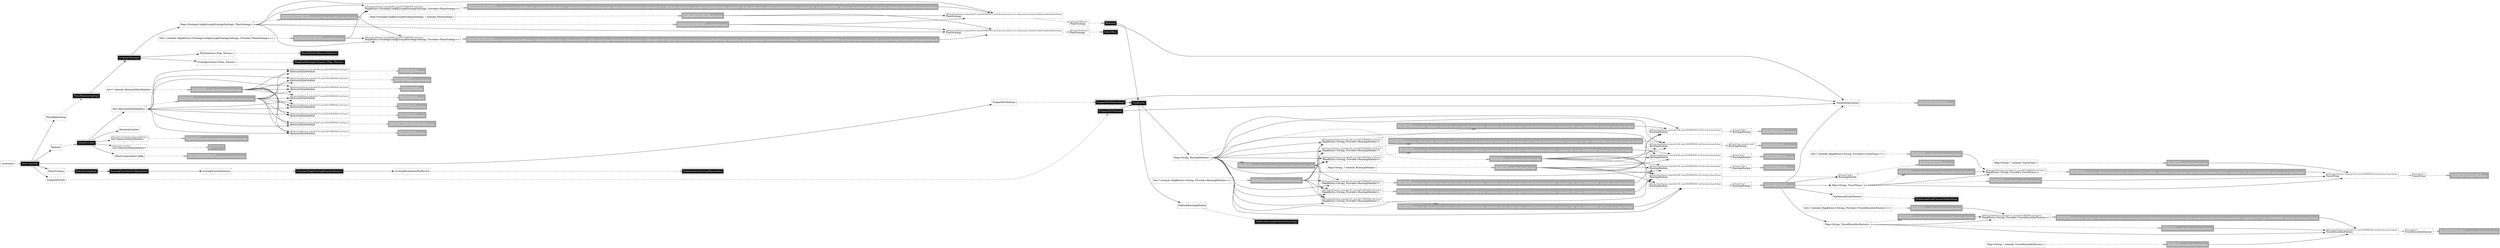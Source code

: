 digraph injector {
graph [rankdir=LR];
x43 [margin="0.02,0", shape=box, style=dashed, label=<<table cellspacing="0" cellpadding="5" cellborder="0" border="0"><tr><td align="left" port="header" bgcolor="#ffffff"><font color="#000000" point-size="10">@Element(setName=,uniqueId=83, type=MAPBINDER, keyType=org.matsim.core.config.groups.StrategyConfigGroup$StrategySettings)<br align="left"/></font><font color="#000000">PlanStrategy<br align="left"/></font></td></tr></table>>]
x90 [margin="0.02,0", shape=box, style=solid, label=<<table cellspacing="0" cellpadding="5" cellborder="0" border="0"><tr><td align="left" port="header" bgcolor="#aaaaaa"><font color="#ffffff" point-size="10">TripRouterModule.java:68<br align="left"/></font><font color="#ffffff">NetworkRoutingProvider<br align="left"/></font></td></tr></table>>]
x74 [margin="0.02,0", shape=box, style=solid, label=<<table cellspacing="0" cellpadding="5" cellborder="0" border="0"><tr><td align="left" port="header" bgcolor="#aaaaaa"><font color="#ffffff" point-size="10">TravelDisutilityModule.java:37<br align="left"/></font><font color="#ffffff">RandomizingTimeDistanceTravelDisutilityFactory<br align="left"/></font></td></tr></table>>]
x103 [margin="0.02,0", shape=box, style=solid, label=<<table cellspacing="0" cellpadding="5" cellborder="0" border="0"><tr><td align="left" port="header" bgcolor="#aaaaaa"><font color="#ffffff" point-size="10">Injector.java:129<br align="left"/></font><font color="#ffffff">ProviderMapEntry(walk, Key[type=org.matsim.core.router.RoutingModule, annotation=@com.google.inject.internal.Element(setName=,uniqueId=106, type=MAPBINDER, keyType=java.lang.String)])<br align="left"/></font></td></tr></table>>]
x31 [margin="0.02,0", shape=box, style=solid, label=<<table cellspacing="0" cellpadding="5" cellborder="0" border="0"><tr><td align="left" port="header" bgcolor="#000000"><font color="#ffffff">ReRoute<br align="left"/></font></td></tr></table>>]
x84 [margin="0.02,0", shape=box, style=solid, label=<<table cellspacing="0" cellpadding="5" cellborder="0" border="0"><tr><td align="left" port="header" bgcolor="#aaaaaa"><font color="#ffffff" point-size="10">Injector.java:127<br align="left"/></font><font color="#ffffff">RealMapBinder$RealMapProvider<br align="left"/></font></td></tr></table>>]
x8 [margin="0.02,0", shape=box, style=dashed, label=<<table cellspacing="0" cellpadding="5" cellborder="0" border="0"><tr><td align="left" port="header" bgcolor="#ffffff"><font color="#000000">PlanSelector&lt;Plan, Person&gt;<br align="left"/></font></td></tr></table>>]
x131 [margin="0.02,0", shape=box, style=solid, label=<<table cellspacing="0" cellpadding="5" cellborder="0" border="0"><tr><td align="left" port="header" bgcolor="#aaaaaa"><font color="#ffffff" point-size="10">Injector.java:129<br align="left"/></font><font color="#ffffff">ProviderMapEntry(pt, Key[type=org.matsim.core.router.RoutingModule, annotation=@com.google.inject.internal.Element(setName=,uniqueId=98, type=MAPBINDER, keyType=java.lang.String)])<br align="left"/></font></td></tr></table>>]
x123 [margin="0.02,0", shape=box, style=solid, label=<<table cellspacing="0" cellpadding="5" cellborder="0" border="0"><tr><td align="left" port="header" bgcolor="#aaaaaa"><font color="#ffffff" point-size="10">TripRouterModule.java:57<br align="left"/></font><font color="#ffffff">FreespeedFactorRouting<br align="left"/></font></td></tr></table>>]
x60 [margin="0.02,0", shape=box, style=dashed, label=<<table cellspacing="0" cellpadding="5" cellborder="0" border="0"><tr><td align="left" port="header" bgcolor="#ffffff"><font color="#000000" point-size="10">@Element(setName=,uniqueId=84, type=MULTIBINDER, keyType=)<br align="left"/></font><font color="#000000">Map$Entry&lt;StrategyConfigGroup$StrategySettings, Provider&lt;PlanStrategy&gt;&gt;<br align="left"/></font></td></tr></table>>]
x55 [margin="0.02,0", shape=box, style=dashed, label=<<table cellspacing="0" cellpadding="5" cellborder="0" border="0"><tr><td align="left" port="header" bgcolor="#ffffff"><font color="#000000" point-size="10">@Element(setName=,uniqueId=76, type=MULTIBINDER, keyType=)<br align="left"/></font><font color="#000000">AbstractQSimModule<br align="left"/></font></td></tr></table>>]
x94 [margin="0.02,0", shape=box, style=solid, label=<<table cellspacing="0" cellpadding="5" cellborder="0" border="0"><tr><td align="left" port="header" bgcolor="#000000"><font color="#ffffff">WeightedStrategyChooser&lt;Plan, Person&gt;<br align="left"/></font></td></tr></table>>]
x63 [margin="0.02,0", shape=box, style=solid, label=<<table cellspacing="0" cellpadding="5" cellborder="0" border="0"><tr><td align="left" port="header" bgcolor="#000000"><font color="#ffffff">PrepareForMobsimImpl<br align="left"/></font></td></tr></table>>]
x125 [margin="0.02,0", shape=box, style=dashed, label=<<table cellspacing="0" cellpadding="5" cellborder="0" border="0"><tr><td align="left" port="header" bgcolor="#ffffff"><font color="#000000" point-size="10">@Element(setName=,uniqueId=101, type=MULTIBINDER, keyType=)<br align="left"/></font><font color="#000000">Map$Entry&lt;String, Provider&lt;RoutingModule&gt;&gt;<br align="left"/></font></td></tr></table>>]
x133 [margin="0.02,0", shape=box, style=solid, label=<<table cellspacing="0" cellpadding="5" cellborder="0" border="0"><tr><td align="left" port="header" bgcolor="#000000"><font color="#ffffff">StrategyManager<br align="left"/></font></td></tr></table>>]
x50 [margin="0.02,0", shape=box, style=dashed, label=<<table cellspacing="0" cellpadding="5" cellborder="0" border="0"><tr><td align="left" port="header" bgcolor="#ffffff"><font color="#000000">IterationCounter<br align="left"/></font></td></tr></table>>]
x51 [margin="0.02,0", shape=box, style=dashed, label=<<table cellspacing="0" cellpadding="5" cellborder="0" border="0"><tr><td align="left" port="header" bgcolor="#ffffff"><font color="#000000" point-size="10">@Named("car")<br align="left"/></font><font color="#000000">TravelTime<br align="left"/></font></td></tr></table>>]
x118 [margin="0.02,0", shape=box, style=solid, label=<<table cellspacing="0" cellpadding="5" cellborder="0" border="0"><tr><td align="left" port="header" bgcolor="#000000"><font color="#ffffff">QSimProvider<br align="left"/></font></td></tr></table>>]
x96 [margin="0.02,0", shape=box, style=dashed, label=<<table cellspacing="0" cellpadding="5" cellborder="0" border="0"><tr><td align="left" port="header" bgcolor="#ffffff"><font color="#000000" point-size="10">@Element(setName=,uniqueId=109, type=MULTIBINDER, keyType=)<br align="left"/></font><font color="#000000">Map$Entry&lt;String, Provider&lt;RoutingModule&gt;&gt;<br align="left"/></font></td></tr></table>>]
x116 [margin="0.02,0", shape=box, style=solid, label=<<table cellspacing="0" cellpadding="5" cellborder="0" border="0"><tr><td align="left" port="header" bgcolor="#aaaaaa"><font color="#ffffff" point-size="10">Injector.java:127<br align="left"/></font><font color="#ffffff">RealMapBinder$RealProviderMapProvider<br align="left"/></font></td></tr></table>>]
x12 [margin="0.02,0", shape=box, style=solid, label=<<table cellspacing="0" cellpadding="5" cellborder="0" border="0"><tr><td align="left" port="header" bgcolor="#aaaaaa"><font color="#ffffff" point-size="10">TimeInterpretationModule.java:16<br align="left"/></font><font color="#ffffff">#provideTimeInterpretation()<br align="left"/></font></td></tr></table>>]
x7 [margin="0.02,0", shape=box, style=solid, label=<<table cellspacing="0" cellpadding="5" cellborder="0" border="0"><tr><td align="left" port="header" bgcolor="#aaaaaa"><font color="#ffffff" point-size="10">Injector.java:129<br align="left"/></font><font color="#ffffff">ProviderMapEntry(car, Key[type=org.matsim.core.router.util.TravelTime, annotation=@com.google.inject.internal.Element(setName=,uniqueId=110, type=MAPBINDER, keyType=java.lang.String)])<br align="left"/></font></td></tr></table>>]
x66 [margin="0.02,0", shape=box, style=dashed, label=<<table cellspacing="0" cellpadding="5" cellborder="0" border="0"><tr><td align="left" port="header" bgcolor="#ffffff"><font color="#000000">Set&lt;? extends Map$Entry&lt;String, Provider&lt;RoutingModule&gt;&gt;&gt;<br align="left"/></font></td></tr></table>>]
x19 [margin="0.02,0", shape=box, style=dashed, label=<<table cellspacing="0" cellpadding="5" cellborder="0" border="0"><tr><td align="left" port="header" bgcolor="#ffffff"><font color="#000000" point-size="10">@Element(setName=,uniqueId=102, type=MAPBINDER, keyType=java.lang.String)<br align="left"/></font><font color="#000000">RoutingModule<br align="left"/></font></td></tr></table>>]
x47 [margin="0.02,0", shape=box, style=dashed, label=<<table cellspacing="0" cellpadding="5" cellborder="0" border="0"><tr><td align="left" port="header" bgcolor="#ffffff"><font color="#000000" point-size="10">@Element(setName=,uniqueId=75, type=MULTIBINDER, keyType=)<br align="left"/></font><font color="#000000">AbstractQSimModule<br align="left"/></font></td></tr></table>>]
x119 [margin="0.02,0", shape=box, style=solid, label=<<table cellspacing="0" cellpadding="5" cellborder="0" border="0"><tr><td align="left" port="header" bgcolor="#000000"><font color="#ffffff">TripRouter<br align="left"/></font></td></tr></table>>]
x2 [margin="0.02,0", shape=box, style=dashed, label=<<table cellspacing="0" cellpadding="5" cellborder="0" border="0"><tr><td align="left" port="header" bgcolor="#ffffff"><font color="#000000" point-size="10">@Element(setName=,uniqueId=82, type=MULTIBINDER, keyType=)<br align="left"/></font><font color="#000000">AbstractQSimModule<br align="left"/></font></td></tr></table>>]
x85 [margin="0.02,0", shape=box, style=dashed, label=<<table cellspacing="0" cellpadding="5" cellborder="0" border="0"><tr><td align="left" port="header" bgcolor="#ffffff"><font color="#000000" point-size="10">@Named("non_network_walk")<br align="left"/></font><font color="#000000">RoutingModule<br align="left"/></font></td></tr></table>>]
x110 [margin="0.02,0", shape=box, style=solid, label=<<table cellspacing="0" cellpadding="5" cellborder="0" border="0"><tr><td align="left" port="header" bgcolor="#aaaaaa"><font color="#ffffff" point-size="10">StrategyManagerModule.java:58<br align="left"/></font><font color="#ffffff">RealMultibinder$RealMultibinderProvider<br align="left"/></font></td></tr></table>>]
x1 [margin="0.02,0", shape=box, style=solid, label=<<table cellspacing="0" cellpadding="5" cellborder="0" border="0"><tr><td align="left" port="header" bgcolor="#aaaaaa"><font color="#ffffff" point-size="10">QSimModule.java:96<br align="left"/></font><font color="#ffffff">TransitEngineModule<br align="left"/></font></td></tr></table>>]
x65 [margin="0.02,0", shape=box, style=solid, label=<<table cellspacing="0" cellpadding="5" cellborder="0" border="0"><tr><td align="left" port="header" bgcolor="#aaaaaa"><font color="#ffffff" point-size="10">TripRouterModule.java:57<br align="left"/></font><font color="#ffffff">FreespeedFactorRouting<br align="left"/></font></td></tr></table>>]
x4 [margin="0.02,0", shape=box, style=dashed, label=<<table cellspacing="0" cellpadding="5" cellborder="0" border="0"><tr><td align="left" port="header" bgcolor="#ffffff"><font color="#000000">Map&lt;StrategyConfigGroup$StrategySettings, ? extends PlanStrategy&gt;<br align="left"/></font></td></tr></table>>]
x48 [margin="0.02,0", shape=box, style=solid, label=<<table cellspacing="0" cellpadding="5" cellborder="0" border="0"><tr><td align="left" port="header" bgcolor="#aaaaaa"><font color="#ffffff" point-size="10">QSimModule.java:96<br align="left"/></font><font color="#ffffff">ActivityEngineModule<br align="left"/></font></td></tr></table>>]
x121 [margin="0.02,0", shape=box, style=solid, label=<<table cellspacing="0" cellpadding="5" cellborder="0" border="0"><tr><td align="left" port="header" bgcolor="#000000"><font color="#ffffff">PlansScoringImpl<br align="left"/></font></td></tr></table>>]
x124 [margin="0.02,0", shape=box, style=solid, label=<<table cellspacing="0" cellpadding="5" cellborder="0" border="0"><tr><td align="left" port="header" bgcolor="#000000"><font color="#ffffff">ScoringFunctionsForPopulation<br align="left"/></font></td></tr></table>>]
x76 [margin="0.02,0", shape=box, style=dashed, label=<<table cellspacing="0" cellpadding="5" cellborder="0" border="0"><tr><td align="left" port="header" bgcolor="#ffffff"><font color="#000000">ScoringParametersForPerson<br align="left"/></font></td></tr></table>>]
x113 [margin="0.02,0", shape=box, style=solid, label=<<table cellspacing="0" cellpadding="5" cellborder="0" border="0"><tr><td align="left" port="header" bgcolor="#000000"><font color="#ffffff">SelectBest<br align="left"/></font></td></tr></table>>]
x30 [margin="0.02,0", shape=box, style=dashed, label=<<table cellspacing="0" cellpadding="5" cellborder="0" border="0"><tr><td align="left" port="header" bgcolor="#ffffff"><font color="#000000" point-size="10">@Named("ReRoute")<br align="left"/></font><font color="#000000">PlanStrategy<br align="left"/></font></td></tr></table>>]
x80 [margin="0.02,0", shape=box, style=dashed, label=<<table cellspacing="0" cellpadding="5" cellborder="0" border="0"><tr><td align="left" port="header" bgcolor="#ffffff"><font color="#000000">ControlerI<br align="left"/></font></td></tr></table>>]
x78 [margin="0.02,0", shape=box, style=dashed, label=<<table cellspacing="0" cellpadding="5" cellborder="0" border="0"><tr><td align="left" port="header" bgcolor="#ffffff"><font color="#000000">Set&lt;? extends Map$Entry&lt;String, Provider&lt;TravelTime&gt;&gt;&gt;<br align="left"/></font></td></tr></table>>]
x82 [margin="0.02,0", shape=box, style=solid, label=<<table cellspacing="0" cellpadding="5" cellborder="0" border="0"><tr><td align="left" port="header" bgcolor="#000000"><font color="#ffffff">PlansReplanningImpl<br align="left"/></font></td></tr></table>>]
x97 [margin="0.02,0", shape=box, style=solid, label=<<table cellspacing="0" cellpadding="5" cellborder="0" border="0"><tr><td align="left" port="header" bgcolor="#aaaaaa"><font color="#ffffff" point-size="10">Injector.java:129<br align="left"/></font><font color="#ffffff">ProviderMapEntry(bike, Key[type=org.matsim.core.router.RoutingModule, annotation=@com.google.inject.internal.Element(setName=,uniqueId=108, type=MAPBINDER, keyType=java.lang.String)])<br align="left"/></font></td></tr></table>>]
x15 [margin="0.02,0", shape=box, style=solid, label=<<table cellspacing="0" cellpadding="5" cellborder="0" border="0"><tr><td align="left" port="header" bgcolor="#aaaaaa"><font color="#ffffff" point-size="10">Injector.java:127<br align="left"/></font><font color="#ffffff">RealMultibinder$RealMultibinderProvider<br align="left"/></font></td></tr></table>>]
x45 [margin="0.02,0", shape=box, style=dashed, label=<<table cellspacing="0" cellpadding="5" cellborder="0" border="0"><tr><td align="left" port="header" bgcolor="#ffffff"><font color="#000000" point-size="10">@Element(setName=,uniqueId=74, type=MULTIBINDER, keyType=)<br align="left"/></font><font color="#000000">AbstractQSimModule<br align="left"/></font></td></tr></table>>]
x126 [margin="0.02,0", shape=box, style=solid, label=<<table cellspacing="0" cellpadding="5" cellborder="0" border="0"><tr><td align="left" port="header" bgcolor="#aaaaaa"><font color="#ffffff" point-size="10">Injector.java:129<br align="left"/></font><font color="#ffffff">ProviderMapEntry(car, Key[type=org.matsim.core.router.RoutingModule, annotation=@com.google.inject.internal.Element(setName=,uniqueId=100, type=MAPBINDER, keyType=java.lang.String)])<br align="left"/></font></td></tr></table>>]
x23 [margin="0.02,0", shape=box, style=solid, label=<<table cellspacing="0" cellpadding="5" cellborder="0" border="0"><tr><td align="left" port="header" bgcolor="#aaaaaa"><font color="#ffffff" point-size="10">Modules.java:236<br align="left"/></font><font color="#ffffff">RealMultibinder$RealMultibinderCollectionOfProvidersProvider<br align="left"/></font></td></tr></table>>]
x46 [margin="0.02,0", shape=box, style=solid, label=<<table cellspacing="0" cellpadding="5" cellborder="0" border="0"><tr><td align="left" port="header" bgcolor="#aaaaaa"><font color="#ffffff" point-size="10">QSimModule.java:96<br align="left"/></font><font color="#ffffff">MessageQueueModule<br align="left"/></font></td></tr></table>>]
x54 [margin="0.02,0", shape=box, style=solid, label=<<table cellspacing="0" cellpadding="5" cellborder="0" border="0"><tr><td align="left" port="header" bgcolor="#aaaaaa"><font color="#ffffff" point-size="10">StrategyManagerModule.java:91<br align="left"/></font><font color="#ffffff">ProviderMapEntry([name=strategysettings][nOfParams=5][disableAfterIteration=-1][executionPath=null][strategyName=ReRoute][subpopulation=null][weight=0.1], Key[type=org.matsim.core.replanning.PlanStrategy, annotation=@com.google.inject.internal.Element(setName=,uniqueId=85, type=MAPBINDER, keyType=org.matsim.core.config.groups.StrategyConfigGroup$StrategySettings)])<br align="left"/></font></td></tr></table>>]
x117 [margin="0.02,0", shape=box, style=dashed, label=<<table cellspacing="0" cellpadding="5" cellborder="0" border="0"><tr><td align="left" port="header" bgcolor="#ffffff"><font color="#000000">Map&lt;StrategyConfigGroup$StrategySettings, PlanStrategy&gt;<br align="left"/></font></td></tr></table>>]
x68 [margin="0.02,0", shape=box, style=dashed, label=<<table cellspacing="0" cellpadding="5" cellborder="0" border="0"><tr><td align="left" port="header" bgcolor="#ffffff"><font color="#000000">PlansReplanning<br align="left"/></font></td></tr></table>>]
x14 [margin="0.02,0", shape=box, style=dashed, label=<<table cellspacing="0" cellpadding="5" cellborder="0" border="0"><tr><td align="left" port="header" bgcolor="#ffffff"><font color="#000000">Set&lt;? extends Map$Entry&lt;String, Provider&lt;TravelDisutilityFactory&gt;&gt;&gt;<br align="left"/></font></td></tr></table>>]
x29 [margin="0.02,0", shape=box, style=solid, label=<<table cellspacing="0" cellpadding="5" cellborder="0" border="0"><tr><td align="left" port="header" bgcolor="#000000"><font color="#ffffff">WorstPlanForRemovalSelector<br align="left"/></font></td></tr></table>>]
x130 [margin="0.02,0", shape=box, style=dashed, label=<<table cellspacing="0" cellpadding="5" cellborder="0" border="0"><tr><td align="left" port="header" bgcolor="#ffffff"><font color="#000000" point-size="10">@Element(setName=,uniqueId=99, type=MULTIBINDER, keyType=)<br align="left"/></font><font color="#000000">Map$Entry&lt;String, Provider&lt;RoutingModule&gt;&gt;<br align="left"/></font></td></tr></table>>]
x59 [margin="0.02,0", shape=box, style=dashed, label=<<table cellspacing="0" cellpadding="5" cellborder="0" border="0"><tr><td align="left" port="header" bgcolor="#ffffff"><font color="#000000">Set&lt;AbstractQSimModule&gt;<br align="left"/></font></td></tr></table>>]
x9 [margin="0.02,0", shape=box, style=dashed, label=<<table cellspacing="0" cellpadding="5" cellborder="0" border="0"><tr><td align="left" port="header" bgcolor="#ffffff"><font color="#000000">Map&lt;String, TravelTime&gt;<br align="left"/></font></td></tr></table>>]
x6 [margin="0.02,0", shape=box, style=dashed, label=<<table cellspacing="0" cellpadding="5" cellborder="0" border="0"><tr><td align="left" port="header" bgcolor="#ffffff"><font color="#000000" point-size="10">@Element(setName=,uniqueId=111, type=MULTIBINDER, keyType=)<br align="left"/></font><font color="#000000">Map$Entry&lt;String, Provider&lt;TravelTime&gt;&gt;<br align="left"/></font></td></tr></table>>]
x102 [margin="0.02,0", shape=box, style=dashed, label=<<table cellspacing="0" cellpadding="5" cellborder="0" border="0"><tr><td align="left" port="header" bgcolor="#ffffff"><font color="#000000" point-size="10">@Element(setName=,uniqueId=107, type=MULTIBINDER, keyType=)<br align="left"/></font><font color="#000000">Map$Entry&lt;String, Provider&lt;RoutingModule&gt;&gt;<br align="left"/></font></td></tr></table>>]
x20 [margin="0.02,0", shape=box, style=dashed, label=<<table cellspacing="0" cellpadding="5" cellborder="0" border="0"><tr><td align="left" port="header" bgcolor="#ffffff"><font color="#000000" point-size="10">@Element(setName=,uniqueId=100, type=MAPBINDER, keyType=java.lang.String)<br align="left"/></font><font color="#000000">RoutingModule<br align="left"/></font></td></tr></table>>]
x0 [margin="0.02,0", shape=box, style=dashed, label=<<table cellspacing="0" cellpadding="5" cellborder="0" border="0"><tr><td align="left" port="header" bgcolor="#ffffff"><font color="#000000" point-size="10">@Element(setName=,uniqueId=80, type=MULTIBINDER, keyType=)<br align="left"/></font><font color="#000000">AbstractQSimModule<br align="left"/></font></td></tr></table>>]
x62 [margin="0.02,0", shape=box, style=dashed, label=<<table cellspacing="0" cellpadding="5" cellborder="0" border="0"><tr><td align="left" port="header" bgcolor="#ffffff"><font color="#000000">PrepareForMobsim<br align="left"/></font></td></tr></table>>]
x3 [margin="0.02,0", shape=box, style=solid, label=<<table cellspacing="0" cellpadding="5" cellborder="0" border="0"><tr><td align="left" port="header" bgcolor="#aaaaaa"><font color="#ffffff" point-size="10">MobsimScopeEventHandlingModule.java:41<br align="left"/></font><font color="#ffffff">MobsimScopeEventHandlingModule$1<br align="left"/></font></td></tr></table>>]
x22 [margin="0.02,0", shape=box, style=dashed, label=<<table cellspacing="0" cellpadding="5" cellborder="0" border="0"><tr><td align="left" port="header" bgcolor="#ffffff"><font color="#000000" point-size="10">@Element(setName=,uniqueId=108, type=MAPBINDER, keyType=java.lang.String)<br align="left"/></font><font color="#000000">RoutingModule<br align="left"/></font></td></tr></table>>]
x33 [margin="0.02,0", shape=box, style=dashed, label=<<table cellspacing="0" cellpadding="5" cellborder="0" border="0"><tr><td align="left" port="header" bgcolor="#ffffff"><font color="#000000">MultimodalLinkChooser<br align="left"/></font></td></tr></table>>]
x100 [margin="0.02,0", shape=box, style=dashed, label=<<table cellspacing="0" cellpadding="5" cellborder="0" border="0"><tr><td align="left" port="header" bgcolor="#ffffff"><font color="#000000" point-size="10">@Named("overridesFromAbstractModule")<br align="left"/></font><font color="#000000">Set&lt;AbstractQSimModule&gt;<br align="left"/></font></td></tr></table>>]
x5 [margin="0.02,0", shape=box, style=solid, label=<<table cellspacing="0" cellpadding="5" cellborder="0" border="0"><tr><td align="left" port="header" bgcolor="#aaaaaa"><font color="#ffffff" point-size="10">StrategyManagerModule.java:58<br align="left"/></font><font color="#ffffff">RealMapBinder$RealMapProvider<br align="left"/></font></td></tr></table>>]
x17 [margin="0.02,0", shape=box, style=dashed, label=<<table cellspacing="0" cellpadding="5" cellborder="0" border="0"><tr><td align="left" port="header" bgcolor="#ffffff"><font color="#000000" point-size="10">@Named("walk")<br align="left"/></font><font color="#000000">RoutingModule<br align="left"/></font></td></tr></table>>]
x28 [margin="0.02,0", shape=box, style=solid, label=<<table cellspacing="0" cellpadding="5" cellborder="0" border="0"><tr><td align="left" port="header" bgcolor="#aaaaaa"><font color="#ffffff" point-size="10">Injector.java:127<br align="left"/></font><font color="#ffffff">RealMapBinder$RealMapProvider<br align="left"/></font></td></tr></table>>]
x69 [margin="0.02,0", shape=box, style=solid, label=<<table cellspacing="0" cellpadding="5" cellborder="0" border="0"><tr><td align="left" port="header" bgcolor="#aaaaaa"><font color="#ffffff" point-size="10">Injector.java:127<br align="left"/></font><font color="#ffffff">RealMultibinder$RealMultibinderCollectionOfProvidersProvider<br align="left"/></font></td></tr></table>>]
x26 [margin="0.02,0", shape=box, style=solid, label=<<table cellspacing="0" cellpadding="5" cellborder="0" border="0"><tr><td align="left" port="header" bgcolor="#aaaaaa"><font color="#ffffff" point-size="10">Injector.java:127<br align="left"/></font><font color="#ffffff">RealMapBinder$RealMapProvider<br align="left"/></font></td></tr></table>>]
x132 [margin="0.02,0", shape=box, style=dashed, label=<<table cellspacing="0" cellpadding="5" cellborder="0" border="0"><tr><td align="left" port="header" bgcolor="#ffffff"><font color="#000000" point-size="10">@Element(setName=,uniqueId=112, type=MAPBINDER, keyType=java.lang.String)<br align="left"/></font><font color="#000000">TravelDisutilityFactory<br align="left"/></font></td></tr></table>>]
x44 [margin="0.02,0", shape=box, style=dashed, label=<<table cellspacing="0" cellpadding="5" cellborder="0" border="0"><tr><td align="left" port="header" bgcolor="#ffffff"><font color="#000000">Map&lt;String, RoutingModule&gt;<br align="left"/></font></td></tr></table>>]
x109 [margin="0.02,0", shape=box, style=dashed, label=<<table cellspacing="0" cellpadding="5" cellborder="0" border="0"><tr><td align="left" port="header" bgcolor="#ffffff"><font color="#000000">Set&lt;? extends Map$Entry&lt;StrategyConfigGroup$StrategySettings, Provider&lt;PlanStrategy&gt;&gt;&gt;<br align="left"/></font></td></tr></table>>]
x122 [margin="0.02,0", shape=box, style=dashed, label=<<table cellspacing="0" cellpadding="5" cellborder="0" border="0"><tr><td align="left" port="header" bgcolor="#ffffff"><font color="#000000" point-size="10">@Named("ride")<br align="left"/></font><font color="#000000">RoutingModule<br align="left"/></font></td></tr></table>>]
x67 [margin="0.02,0", shape=box, style=solid, label=<<table cellspacing="0" cellpadding="5" cellborder="0" border="0"><tr><td align="left" port="header" bgcolor="#aaaaaa"><font color="#ffffff" point-size="10">Injector.java:127<br align="left"/></font><font color="#ffffff">RealMultibinder$RealMultibinderProvider<br align="left"/></font></td></tr></table>>]
x58 [margin="0.02,0", shape=box, style=solid, label=<<table cellspacing="0" cellpadding="5" cellborder="0" border="0"><tr><td align="left" port="header" bgcolor="#aaaaaa"><font color="#ffffff" point-size="10">QSimModule.java:96<br align="left"/></font><font color="#ffffff">TeleportationModule<br align="left"/></font></td></tr></table>>]
x86 [margin="0.02,0", shape=box, style=solid, label=<<table cellspacing="0" cellpadding="5" cellborder="0" border="0"><tr><td align="left" port="header" bgcolor="#aaaaaa"><font color="#ffffff" point-size="10">TripRouterModule.java:60<br align="left"/></font><font color="#ffffff">BeelineTeleportationRouting<br align="left"/></font></td></tr></table>>]
x91 [margin="0.02,0", shape=box, style=dashed, label=<<table cellspacing="0" cellpadding="5" cellborder="0" border="0"><tr><td align="left" port="header" bgcolor="#ffffff"><font color="#000000">Mobsim<br align="left"/></font></td></tr></table>>]
x104 [margin="0.02,0", shape=box, style=solid, label=<<table cellspacing="0" cellpadding="5" cellborder="0" border="0"><tr><td align="left" port="header" bgcolor="#aaaaaa"><font color="#ffffff" point-size="10">Injector.java:127<br align="left"/></font><font color="#ffffff">RealMapBinder$RealProviderMapProvider<br align="left"/></font></td></tr></table>>]
x16 [margin="0.02,0", shape=box, style=dashed, label=<<table cellspacing="0" cellpadding="5" cellborder="0" border="0"><tr><td align="left" port="header" bgcolor="#ffffff"><font color="#000000">Map&lt;String, TravelDisutilityFactory&gt;<br align="left"/></font></td></tr></table>>]
x35 [margin="0.02,0", shape=box, style=dashed, label=<<table cellspacing="0" cellpadding="5" cellborder="0" border="0"><tr><td align="left" port="header" bgcolor="#ffffff"><font color="#000000" point-size="10">@Named("BestScore")<br align="left"/></font><font color="#000000">PlanStrategy<br align="left"/></font></td></tr></table>>]
x70 [margin="0.02,0", shape=box, style=dashed, label=<<table cellspacing="0" cellpadding="5" cellborder="0" border="0"><tr><td align="left" port="header" bgcolor="#ffffff"><font color="#000000">ScoringFunctionFactory<br align="left"/></font></td></tr></table>>]
x38 [margin="0.02,0", shape=box, style=dashed, label=<<table cellspacing="0" cellpadding="5" cellborder="0" border="0"><tr><td align="left" port="header" bgcolor="#ffffff"><font color="#000000">FallbackRoutingModule<br align="left"/></font></td></tr></table>>]
x52 [margin="0.02,0", shape=box, style=solid, label=<<table cellspacing="0" cellpadding="5" cellborder="0" border="0"><tr><td align="left" port="header" bgcolor="#aaaaaa"><font color="#ffffff" point-size="10">TravelTimeCalculatorModule.java:69<br align="left"/></font><font color="#ffffff">TravelTimeCalculatorModule$1<br align="left"/></font></td></tr></table>>]
x107 [margin="0.02,0", shape=box, style=dashed, label=<<table cellspacing="0" cellpadding="5" cellborder="0" border="0"><tr><td align="left" port="header" bgcolor="#ffffff"><font color="#000000">PrepareForSim<br align="left"/></font></td></tr></table>>]
x128 [margin="0.02,0", shape=box, style=solid, label=<<table cellspacing="0" cellpadding="5" cellborder="0" border="0"><tr><td align="left" port="header" bgcolor="#aaaaaa"><font color="#ffffff" point-size="10">Injector.java:129<br align="left"/></font><font color="#ffffff">ProviderMapEntry(non_network_walk, Key[type=org.matsim.core.router.RoutingModule, annotation=@com.google.inject.internal.Element(setName=,uniqueId=102, type=MAPBINDER, keyType=java.lang.String)])<br align="left"/></font></td></tr></table>>]
x95 [margin="0.02,0", shape=box, style=solid, label=<<table cellspacing="0" cellpadding="5" cellborder="0" border="0"><tr><td align="left" port="header" bgcolor="#aaaaaa"><font color="#ffffff" point-size="10">Injector.java:127<br align="left"/></font><font color="#ffffff">RealMultibinder$RealMultibinderCollectionOfProvidersProvider<br align="left"/></font></td></tr></table>>]
x92 [margin="0.02,0", shape=box, style=solid, label=<<table cellspacing="0" cellpadding="5" cellborder="0" border="0"><tr><td align="left" port="header" bgcolor="#000000"><font color="#ffffff">CharyparNagelScoringFunctionFactory<br align="left"/></font></td></tr></table>>]
x98 [margin="0.02,0", shape=box, style=dashed, label=<<table cellspacing="0" cellpadding="5" cellborder="0" border="0"><tr><td align="left" port="header" bgcolor="#ffffff"><font color="#000000" point-size="10">@Element(setName=,uniqueId=105, type=MULTIBINDER, keyType=)<br align="left"/></font><font color="#000000">Map$Entry&lt;String, Provider&lt;RoutingModule&gt;&gt;<br align="left"/></font></td></tr></table>>]
x61 [margin="0.02,0", shape=box, style=solid, label=<<table cellspacing="0" cellpadding="5" cellborder="0" border="0"><tr><td align="left" port="header" bgcolor="#aaaaaa"><font color="#ffffff" point-size="10">StrategyManagerModule.java:91<br align="left"/></font><font color="#ffffff">ProviderMapEntry([name=strategysettings][nOfParams=5][disableAfterIteration=-1][executionPath=null][strategyName=BestScore][subpopulation=null][weight=0.9], Key[type=org.matsim.core.replanning.PlanStrategy, annotation=@com.google.inject.internal.Element(setName=,uniqueId=83, type=MAPBINDER, keyType=org.matsim.core.config.groups.StrategyConfigGroup$StrategySettings)])<br align="left"/></font></td></tr></table>>]
x27 [margin="0.02,0", shape=box, style=dashed, label=<<table cellspacing="0" cellpadding="5" cellborder="0" border="0"><tr><td align="left" port="header" bgcolor="#ffffff"><font color="#000000">Map&lt;String, ? extends RoutingModule&gt;<br align="left"/></font></td></tr></table>>]
x13 [margin="0.02,0", shape=box, style=dashed, label=<<table cellspacing="0" cellpadding="5" cellborder="0" border="0"><tr><td align="left" port="header" bgcolor="#ffffff"><font color="#000000" point-size="10">@Element(setName=,uniqueId=106, type=MAPBINDER, keyType=java.lang.String)<br align="left"/></font><font color="#000000">RoutingModule<br align="left"/></font></td></tr></table>>]
x93 [margin="0.02,0", shape=box, style=dashed, label=<<table cellspacing="0" cellpadding="5" cellborder="0" border="0"><tr><td align="left" port="header" bgcolor="#ffffff"><font color="#000000">StrategyChooser&lt;Plan, Person&gt;<br align="left"/></font></td></tr></table>>]
x56 [margin="0.02,0", shape=box, style=solid, label=<<table cellspacing="0" cellpadding="5" cellborder="0" border="0"><tr><td align="left" port="header" bgcolor="#aaaaaa"><font color="#ffffff" point-size="10">QSimModule.java:96<br align="left"/></font><font color="#ffffff">QNetsimEngineModule<br align="left"/></font></td></tr></table>>]
x120 [margin="0.02,0", shape=box, style=dashed, label=<<table cellspacing="0" cellpadding="5" cellborder="0" border="0"><tr><td align="left" port="header" bgcolor="#ffffff"><font color="#000000">PlansScoring<br align="left"/></font></td></tr></table>>]
x83 [margin="0.02,0", shape=box, style=dashed, label=<<table cellspacing="0" cellpadding="5" cellborder="0" border="0"><tr><td align="left" port="header" bgcolor="#ffffff"><font color="#000000">Map&lt;String, ? extends TravelTime&gt;<br align="left"/></font></td></tr></table>>]
x108 [margin="0.02,0", shape=box, style=solid, label=<<table cellspacing="0" cellpadding="5" cellborder="0" border="0"><tr><td align="left" port="header" bgcolor="#000000"><font color="#ffffff">PrepareForSimImpl<br align="left"/></font></td></tr></table>>]
x89 [margin="0.02,0", shape=box, style=dashed, label=<<table cellspacing="0" cellpadding="5" cellborder="0" border="0"><tr><td align="left" port="header" bgcolor="#ffffff"><font color="#000000" point-size="10">@Named("car")<br align="left"/></font><font color="#000000">RoutingModule<br align="left"/></font></td></tr></table>>]
x32 [margin="0.02,0", shape=box, style=solid, label=<<table cellspacing="0" cellpadding="5" cellborder="0" border="0"><tr><td align="left" port="header" bgcolor="#aaaaaa"><font color="#ffffff" point-size="10">StrategyManagerModule.java:58<br align="left"/></font><font color="#ffffff">RealMapBinder$RealProviderMapProvider<br align="left"/></font></td></tr></table>>]
x71 [margin="0.02,0", shape=box, style=dashed, label=<<table cellspacing="0" cellpadding="5" cellborder="0" border="0"><tr><td align="left" port="header" bgcolor="#ffffff"><font color="#000000" point-size="10">@Named("overrides")<br align="left"/></font><font color="#000000">List&lt;AbstractQSimModule&gt;<br align="left"/></font></td></tr></table>>]
x101 [margin="0.02,0", shape=box, style=solid, label=<<table cellspacing="0" cellpadding="5" cellborder="0" border="0"><tr><td align="left" port="header" bgcolor="#aaaaaa"><font color="#ffffff" point-size="10">Modules.java:236<br align="left"/></font><font color="#ffffff">RealMultibinder$ExtensionRealMultibinderProvider<br align="left"/></font></td></tr></table>>]
x81 [margin="0.02,0", shape=box, style=solid, label=<<table cellspacing="0" cellpadding="5" cellborder="0" border="0"><tr><td align="left" port="header" bgcolor="#000000"><font color="#ffffff">NewControler<br align="left"/></font></td></tr></table>>]
x18 [margin="0.02,0", shape=box, style=solid, label=<<table cellspacing="0" cellpadding="5" cellborder="0" border="0"><tr><td align="left" port="header" bgcolor="#aaaaaa"><font color="#ffffff" point-size="10">TripRouterModule.java:60<br align="left"/></font><font color="#ffffff">BeelineTeleportationRouting<br align="left"/></font></td></tr></table>>]
x88 [margin="0.02,0", shape=box, style=solid, label=<<table cellspacing="0" cellpadding="5" cellborder="0" border="0"><tr><td align="left" port="header" bgcolor="#000000"><font color="#ffffff">FallbackRoutingModuleDefaultImpl<br align="left"/></font></td></tr></table>>]
x111 [margin="0.02,0", shape=box, style=dashed, label=<<table cellspacing="0" cellpadding="5" cellborder="0" border="0"><tr><td align="left" port="header" bgcolor="#ffffff"><font color="#000000">QSimComponentsConfig<br align="left"/></font></td></tr></table>>]
x24 [margin="0.02,0", shape=box, style=dashed, label=<<table cellspacing="0" cellpadding="5" cellborder="0" border="0"><tr><td align="left" port="header" bgcolor="#ffffff"><font color="#000000" point-size="10">@Element(setName=,uniqueId=98, type=MAPBINDER, keyType=java.lang.String)<br align="left"/></font><font color="#000000">RoutingModule<br align="left"/></font></td></tr></table>>]
x41 [margin="0.02,0", shape=box, style=dashed, label=<<table cellspacing="0" cellpadding="5" cellborder="0" border="0"><tr><td align="left" port="header" bgcolor="#ffffff"><font color="#000000" point-size="10">@Element(setName=,uniqueId=79, type=MULTIBINDER, keyType=)<br align="left"/></font><font color="#000000">AbstractQSimModule<br align="left"/></font></td></tr></table>>]
x36 [margin="0.02,0", shape=box, style=dashed, label=<<table cellspacing="0" cellpadding="5" cellborder="0" border="0"><tr><td align="left" port="header" bgcolor="#ffffff"><font color="#000000">Set&lt;? extends AbstractQSimModule&gt;<br align="left"/></font></td></tr></table>>]
x79 [margin="0.02,0", shape=box, style=solid, label=<<table cellspacing="0" cellpadding="5" cellborder="0" border="0"><tr><td align="left" port="header" bgcolor="#aaaaaa"><font color="#ffffff" point-size="10">Injector.java:127<br align="left"/></font><font color="#ffffff">RealMultibinder$RealMultibinderProvider<br align="left"/></font></td></tr></table>>]
x42 [margin="0.02,0", shape=box, style=solid, label=<<table cellspacing="0" cellpadding="5" cellborder="0" border="0"><tr><td align="left" port="header" bgcolor="#aaaaaa"><font color="#ffffff" point-size="10">QSimModule.java:96<br align="left"/></font><font color="#ffffff">NetworkChangeEventsModule<br align="left"/></font></td></tr></table>>]
x114 [margin="0.02,0", shape=box, style=dashed, label=<<table cellspacing="0" cellpadding="5" cellborder="0" border="0"><tr><td align="left" port="header" bgcolor="#ffffff"><font color="#000000" point-size="10">@Element(setName=,uniqueId=113, type=MULTIBINDER, keyType=)<br align="left"/></font><font color="#000000">Map$Entry&lt;String, Provider&lt;TravelDisutilityFactory&gt;&gt;<br align="left"/></font></td></tr></table>>]
x49 [margin="0.02,0", shape=box, style=dashed, label=<<table cellspacing="0" cellpadding="5" cellborder="0" border="0"><tr><td align="left" port="header" bgcolor="#ffffff"><font color="#000000" point-size="10">@Element(setName=,uniqueId=85, type=MAPBINDER, keyType=org.matsim.core.config.groups.StrategyConfigGroup$StrategySettings)<br align="left"/></font><font color="#000000">PlanStrategy<br align="left"/></font></td></tr></table>>]
x129 [margin="0.02,0", shape=box, style=dashed, label=<<table cellspacing="0" cellpadding="5" cellborder="0" border="0"><tr><td align="left" port="header" bgcolor="#ffffff"><font color="#000000" point-size="10">@Element(setName=,uniqueId=110, type=MAPBINDER, keyType=java.lang.String)<br align="left"/></font><font color="#000000">TravelTime<br align="left"/></font></td></tr></table>>]
x53 [margin="0.02,0", shape=box, style=dashed, label=<<table cellspacing="0" cellpadding="5" cellborder="0" border="0"><tr><td align="left" port="header" bgcolor="#ffffff"><font color="#000000" point-size="10">@Element(setName=,uniqueId=86, type=MULTIBINDER, keyType=)<br align="left"/></font><font color="#000000">Map$Entry&lt;StrategyConfigGroup$StrategySettings, Provider&lt;PlanStrategy&gt;&gt;<br align="left"/></font></td></tr></table>>]
x99 [margin="0.02,0", shape=box, style=solid, label=<<table cellspacing="0" cellpadding="5" cellborder="0" border="0"><tr><td align="left" port="header" bgcolor="#aaaaaa"><font color="#ffffff" point-size="10">Injector.java:129<br align="left"/></font><font color="#ffffff">ProviderMapEntry(ride, Key[type=org.matsim.core.router.RoutingModule, annotation=@com.google.inject.internal.Element(setName=,uniqueId=104, type=MAPBINDER, keyType=java.lang.String)])<br align="left"/></font></td></tr></table>>]
x39 [margin="0.02,0", shape=box, style=dashed, label=<<table cellspacing="0" cellpadding="5" cellborder="0" border="0"><tr><td align="left" port="header" bgcolor="#ffffff"><font color="#000000" point-size="10">@Element(setName=,uniqueId=78, type=MULTIBINDER, keyType=)<br align="left"/></font><font color="#000000">AbstractQSimModule<br align="left"/></font></td></tr></table>>]
x127 [margin="0.02,0", shape=box, style=dashed, label=<<table cellspacing="0" cellpadding="5" cellborder="0" border="0"><tr><td align="left" port="header" bgcolor="#ffffff"><font color="#000000" point-size="10">@Element(setName=,uniqueId=103, type=MULTIBINDER, keyType=)<br align="left"/></font><font color="#000000">Map$Entry&lt;String, Provider&lt;RoutingModule&gt;&gt;<br align="left"/></font></td></tr></table>>]
x34 [margin="0.02,0", shape=box, style=solid, label=<<table cellspacing="0" cellpadding="5" cellborder="0" border="0"><tr><td align="left" port="header" bgcolor="#000000"><font color="#ffffff">MultimodalLinkChooserDefaultImpl<br align="left"/></font></td></tr></table>>]
x106 [margin="0.02,0", shape=box, style=solid, label=<<table cellspacing="0" cellpadding="5" cellborder="0" border="0"><tr><td align="left" port="header" bgcolor="#aaaaaa"><font color="#ffffff" point-size="10">TripRouterModule.java:60<br align="left"/></font><font color="#ffffff">BeelineTeleportationRouting<br align="left"/></font></td></tr></table>>]
x105 [margin="0.02,0", shape=box, style=dashed, label=<<table cellspacing="0" cellpadding="5" cellborder="0" border="0"><tr><td align="left" port="header" bgcolor="#ffffff"><font color="#000000" point-size="10">@Named("bike")<br align="left"/></font><font color="#000000">RoutingModule<br align="left"/></font></td></tr></table>>]
x40 [margin="0.02,0", shape=box, style=solid, label=<<table cellspacing="0" cellpadding="5" cellborder="0" border="0"><tr><td align="left" port="header" bgcolor="#aaaaaa"><font color="#ffffff" point-size="10">QSimModule.java:96<br align="left"/></font><font color="#ffffff">PopulationModule<br align="left"/></font></td></tr></table>>]
x72 [margin="0.02,0", shape=box, style=solid, label=<<table cellspacing="0" cellpadding="5" cellborder="0" border="0"><tr><td align="left" port="header" bgcolor="#aaaaaa"><font color="#ffffff" point-size="10">Controler.java:224<br align="left"/></font><font color="#ffffff">[]<br align="left"/></font></td></tr></table>>]
x112 [margin="0.02,0", shape=box, style=solid, label=<<table cellspacing="0" cellpadding="5" cellborder="0" border="0"><tr><td align="left" port="header" bgcolor="#aaaaaa"><font color="#ffffff" point-size="10">QSimComponentsModule.java:34<br align="left"/></font><font color="#ffffff">#provideDefaultQSimComponentsConfig(Config)<br align="left"/></font></td></tr></table>>]
x21 [margin="0.02,0", shape=box, style=dashed, label=<<table cellspacing="0" cellpadding="5" cellborder="0" border="0"><tr><td align="left" port="header" bgcolor="#ffffff"><font color="#000000" point-size="10">@Element(setName=,uniqueId=104, type=MAPBINDER, keyType=java.lang.String)<br align="left"/></font><font color="#000000">RoutingModule<br align="left"/></font></td></tr></table>>]
x73 [margin="0.02,0", shape=box, style=dashed, label=<<table cellspacing="0" cellpadding="5" cellborder="0" border="0"><tr><td align="left" port="header" bgcolor="#ffffff"><font color="#000000" point-size="10">@Named("car")<br align="left"/></font><font color="#000000">TravelDisutilityFactory<br align="left"/></font></td></tr></table>>]
x87 [margin="0.02,0", shape=box, style=solid, label=<<table cellspacing="0" cellpadding="5" cellborder="0" border="0"><tr><td align="left" port="header" bgcolor="#aaaaaa"><font color="#ffffff" point-size="10">Injector.java:127<br align="left"/></font><font color="#ffffff">RealMultibinder$RealMultibinderCollectionOfProvidersProvider<br align="left"/></font></td></tr></table>>]
x10 [margin="0.02,0", shape=box, style=solid, label=<<table cellspacing="0" cellpadding="5" cellborder="0" border="0"><tr><td align="left" port="header" bgcolor="#aaaaaa"><font color="#ffffff" point-size="10">StrategyManagerModule.java:58<br align="left"/></font><font color="#ffffff">RealMultibinder$RealMultibinderCollectionOfProvidersProvider<br align="left"/></font></td></tr></table>>]
x37 [margin="0.02,0", shape=box, style=solid, label=<<table cellspacing="0" cellpadding="5" cellborder="0" border="0"><tr><td align="left" port="header" bgcolor="#aaaaaa"><font color="#ffffff" point-size="10">Modules.java:236<br align="left"/></font><font color="#ffffff">RealMultibinder$RealMultibinderProvider<br align="left"/></font></td></tr></table>>]
x11 [margin="0.02,0", shape=box, style=dashed, label=<<table cellspacing="0" cellpadding="5" cellborder="0" border="0"><tr><td align="left" port="header" bgcolor="#ffffff"><font color="#000000">TimeInterpretation<br align="left"/></font></td></tr></table>>]
x25 [margin="0.02,0", shape=box, style=dashed, label=<<table cellspacing="0" cellpadding="5" cellborder="0" border="0"><tr><td align="left" port="header" bgcolor="#ffffff"><font color="#000000">Map&lt;String, ? extends TravelDisutilityFactory&gt;<br align="left"/></font></td></tr></table>>]
x77 [margin="0.02,0", shape=box, style=solid, label=<<table cellspacing="0" cellpadding="5" cellborder="0" border="0"><tr><td align="left" port="header" bgcolor="#000000"><font color="#ffffff">SubpopulationScoringParameters<br align="left"/></font></td></tr></table>>]
x115 [margin="0.02,0", shape=box, style=solid, label=<<table cellspacing="0" cellpadding="5" cellborder="0" border="0"><tr><td align="left" port="header" bgcolor="#aaaaaa"><font color="#ffffff" point-size="10">Injector.java:129<br align="left"/></font><font color="#ffffff">ProviderMapEntry(car, Key[type=org.matsim.core.router.costcalculators.TravelDisutilityFactory, annotation=@com.google.inject.internal.Element(setName=,uniqueId=112, type=MAPBINDER, keyType=java.lang.String)])<br align="left"/></font></td></tr></table>>]
x64 [margin="0.02,0", shape=box, style=dashed, label=<<table cellspacing="0" cellpadding="5" cellborder="0" border="0"><tr><td align="left" port="header" bgcolor="#ffffff"><font color="#000000" point-size="10">@Named("pt")<br align="left"/></font><font color="#000000">RoutingModule<br align="left"/></font></td></tr></table>>]
x75 [margin="0.02,0", shape=box, style=solid, label=<<table cellspacing="0" cellpadding="5" cellborder="0" border="0"><tr><td align="left" port="header" bgcolor="#aaaaaa"><font color="#ffffff" point-size="10">Injector.java:127<br align="left"/></font><font color="#ffffff">RealMapBinder$RealProviderMapProvider<br align="left"/></font></td></tr></table>>]
x57 [margin="0.02,0", shape=box, style=dashed, label=<<table cellspacing="0" cellpadding="5" cellborder="0" border="0"><tr><td align="left" port="header" bgcolor="#ffffff"><font color="#000000" point-size="10">@Element(setName=,uniqueId=77, type=MULTIBINDER, keyType=)<br align="left"/></font><font color="#000000">AbstractQSimModule<br align="left"/></font></td></tr></table>>]
x16:header:e -> x114 [style=solid, arrowhead=normal, arrowtail=none]
x0 -> x1 [style=dashed, arrowhead=onormal, arrowtail=none]
x2 -> x3 [style=dashed, arrowhead=onormal, arrowtail=none]
x4 -> x5 [style=dashed, arrowhead=onormalonormal, arrowtail=none]
x5:header:e -> x43 [style=solid, arrowhead=normal, arrowtail=none]
x5:header:e -> x49 [style=solid, arrowhead=normal, arrowtail=none]
x6 -> x7 [style=dashed, arrowhead=onormalonormal, arrowtail=none]
x7:header:e -> x129 [style=solid, arrowhead=normal, arrowtail=none]
x117:header:e -> x60 [style=solid, arrowhead=normal, arrowtail=none]
x117:header:e -> x53 [style=solid, arrowhead=normal, arrowtail=none]
x8 -> x29 [style=dashed, arrowhead=onormal, arrowtail=none]
x9:header:e -> x129 [style=solid, arrowhead=normal, arrowtail=none]
x16:header:e -> x132 [style=solid, arrowhead=normal, arrowtail=none]
x117 -> x10 [style=dashed, arrowhead=onormalonormal, arrowtail=none]
x10:header:e -> x60 [style=solid, arrowhead=normal, arrowtail=none]
x10:header:e -> x53 [style=solid, arrowhead=normal, arrowtail=none]
x11 -> x12 [style=dashed, arrowhead=onormalonormal, arrowtail=none]
x13 -> x17 [style=dashed, arrowhead=onormal, arrowtail=none]
x14 -> x15 [style=dashed, arrowhead=onormalonormal, arrowtail=none]
x15:header:e -> x114 [style=solid, arrowhead=normal, arrowtail=none]
x17 -> x18 [style=dashed, arrowhead=onormalonormal, arrowtail=none]
x19 -> x85 [style=dashed, arrowhead=onormal, arrowtail=none]
x20 -> x89 [style=dashed, arrowhead=onormal, arrowtail=none]
x21 -> x122 [style=dashed, arrowhead=onormal, arrowtail=none]
x22 -> x105 [style=dashed, arrowhead=onormal, arrowtail=none]
x59 -> x23 [style=dashed, arrowhead=onormalonormal, arrowtail=none]
x23:header:e -> x45 [style=solid, arrowhead=normal, arrowtail=none]
x23:header:e -> x47 [style=solid, arrowhead=normal, arrowtail=none]
x23:header:e -> x55 [style=solid, arrowhead=normal, arrowtail=none]
x23:header:e -> x57 [style=solid, arrowhead=normal, arrowtail=none]
x23:header:e -> x39 [style=solid, arrowhead=normal, arrowtail=none]
x23:header:e -> x41 [style=solid, arrowhead=normal, arrowtail=none]
x23:header:e -> x0 [style=solid, arrowhead=normal, arrowtail=none]
x23:header:e -> x2 [style=solid, arrowhead=normal, arrowtail=none]
x24 -> x64 [style=dashed, arrowhead=onormal, arrowtail=none]
x25 -> x26 [style=dashed, arrowhead=onormalonormal, arrowtail=none]
x26:header:e -> x132 [style=solid, arrowhead=normal, arrowtail=none]
x59:header:e -> x45 [style=solid, arrowhead=normal, arrowtail=none]
x59:header:e -> x47 [style=solid, arrowhead=normal, arrowtail=none]
x59:header:e -> x55 [style=solid, arrowhead=normal, arrowtail=none]
x59:header:e -> x57 [style=solid, arrowhead=normal, arrowtail=none]
x59:header:e -> x39 [style=solid, arrowhead=normal, arrowtail=none]
x59:header:e -> x41 [style=solid, arrowhead=normal, arrowtail=none]
x59:header:e -> x0 [style=solid, arrowhead=normal, arrowtail=none]
x59:header:e -> x2 [style=solid, arrowhead=normal, arrowtail=none]
x27 -> x28 [style=dashed, arrowhead=onormalonormal, arrowtail=none]
x28:header:e -> x24 [style=solid, arrowhead=normal, arrowtail=none]
x28:header:e -> x20 [style=solid, arrowhead=normal, arrowtail=none]
x28:header:e -> x19 [style=solid, arrowhead=normal, arrowtail=none]
x28:header:e -> x21 [style=solid, arrowhead=normal, arrowtail=none]
x28:header:e -> x13 [style=solid, arrowhead=normal, arrowtail=none]
x28:header:e -> x22 [style=solid, arrowhead=normal, arrowtail=none]
x117:header:e -> x43 [style=solid, arrowhead=normal, arrowtail=none]
x117:header:e -> x49 [style=solid, arrowhead=normal, arrowtail=none]
x30 -> x31 [style=dashed, arrowhead=onormalonormal, arrowtail=none]
x31:m_83ba1d40:e -> x11 [style=solid, arrowhead=normal, arrowtail=none]
x31:m_19e208aa:e -> x119 [style=solid, arrowhead=normal, arrowtail=none]
x117 -> x32 [style=dashed, arrowhead=onormalonormal, arrowtail=none]
x32:header:e -> x43 [style=solid, arrowhead=normal, arrowtail=none]
x32:header:e -> x49 [style=solid, arrowhead=normal, arrowtail=none]
x33 -> x34 [style=dashed, arrowhead=onormal, arrowtail=none]
x35 -> x113 [style=dashed, arrowhead=onormalonormal, arrowtail=none]
x44:header:e -> x130 [style=solid, arrowhead=normal, arrowtail=none]
x44:header:e -> x125 [style=solid, arrowhead=normal, arrowtail=none]
x44:header:e -> x127 [style=solid, arrowhead=normal, arrowtail=none]
x44:header:e -> x98 [style=solid, arrowhead=normal, arrowtail=none]
x44:header:e -> x102 [style=solid, arrowhead=normal, arrowtail=none]
x44:header:e -> x96 [style=solid, arrowhead=normal, arrowtail=none]
x36 -> x37 [style=dashed, arrowhead=onormalonormal, arrowtail=none]
x37:header:e -> x45 [style=solid, arrowhead=normal, arrowtail=none]
x37:header:e -> x47 [style=solid, arrowhead=normal, arrowtail=none]
x37:header:e -> x55 [style=solid, arrowhead=normal, arrowtail=none]
x37:header:e -> x57 [style=solid, arrowhead=normal, arrowtail=none]
x37:header:e -> x39 [style=solid, arrowhead=normal, arrowtail=none]
x37:header:e -> x41 [style=solid, arrowhead=normal, arrowtail=none]
x37:header:e -> x0 [style=solid, arrowhead=normal, arrowtail=none]
x37:header:e -> x2 [style=solid, arrowhead=normal, arrowtail=none]
x38 -> x88 [style=dashed, arrowhead=onormal, arrowtail=none]
x39 -> x40 [style=dashed, arrowhead=onormal, arrowtail=none]
x41 -> x42 [style=dashed, arrowhead=onormal, arrowtail=none]
x43 -> x35 [style=dashed, arrowhead=onormal, arrowtail=none]
x44:header:e -> x24 [style=solid, arrowhead=normal, arrowtail=none]
x44:header:e -> x20 [style=solid, arrowhead=normal, arrowtail=none]
x44:header:e -> x19 [style=solid, arrowhead=normal, arrowtail=none]
x44:header:e -> x21 [style=solid, arrowhead=normal, arrowtail=none]
x44:header:e -> x13 [style=solid, arrowhead=normal, arrowtail=none]
x44:header:e -> x22 [style=solid, arrowhead=normal, arrowtail=none]
x45 -> x46 [style=dashed, arrowhead=onormal, arrowtail=none]
x47 -> x48 [style=dashed, arrowhead=onormal, arrowtail=none]
x49 -> x30 [style=dashed, arrowhead=onormal, arrowtail=none]
x51 -> x52 [style=dashed, arrowhead=onormalonormal, arrowtail=none]
x53 -> x54 [style=dashed, arrowhead=onormalonormal, arrowtail=none]
x54:header:e -> x49 [style=solid, arrowhead=normal, arrowtail=none]
x55 -> x56 [style=dashed, arrowhead=onormal, arrowtail=none]
x57 -> x58 [style=dashed, arrowhead=onormal, arrowtail=none]
x60 -> x61 [style=dashed, arrowhead=onormalonormal, arrowtail=none]
x61:header:e -> x43 [style=solid, arrowhead=normal, arrowtail=none]
x62 -> x63 [style=dashed, arrowhead=onormal, arrowtail=none]
x63:m_e0740bbf:e -> x119 [style=solid, arrowhead=normal, arrowtail=none]
x63:m_e0740bbf:e -> x11 [style=solid, arrowhead=normal, arrowtail=none]
x64 -> x65 [style=dashed, arrowhead=onormalonormal, arrowtail=none]
x66 -> x67 [style=dashed, arrowhead=onormalonormal, arrowtail=none]
x67:header:e -> x130 [style=solid, arrowhead=normal, arrowtail=none]
x67:header:e -> x125 [style=solid, arrowhead=normal, arrowtail=none]
x67:header:e -> x127 [style=solid, arrowhead=normal, arrowtail=none]
x67:header:e -> x98 [style=solid, arrowhead=normal, arrowtail=none]
x67:header:e -> x102 [style=solid, arrowhead=normal, arrowtail=none]
x67:header:e -> x96 [style=solid, arrowhead=normal, arrowtail=none]
x68 -> x82 [style=dashed, arrowhead=onormal, arrowtail=none]
x16 -> x69 [style=dashed, arrowhead=onormalonormal, arrowtail=none]
x69:header:e -> x114 [style=solid, arrowhead=normal, arrowtail=none]
x70 -> x92 [style=dashed, arrowhead=onormal, arrowtail=none]
x71 -> x72 [style=dashed, arrowhead=onormal, arrowtail=none]
x73 -> x74 [style=dashed, arrowhead=onormal, arrowtail=none]
x44 -> x75 [style=dashed, arrowhead=onormalonormal, arrowtail=none]
x75:header:e -> x24 [style=solid, arrowhead=normal, arrowtail=none]
x75:header:e -> x20 [style=solid, arrowhead=normal, arrowtail=none]
x75:header:e -> x19 [style=solid, arrowhead=normal, arrowtail=none]
x75:header:e -> x21 [style=solid, arrowhead=normal, arrowtail=none]
x75:header:e -> x13 [style=solid, arrowhead=normal, arrowtail=none]
x75:header:e -> x22 [style=solid, arrowhead=normal, arrowtail=none]
x76 -> x77 [style=dashed, arrowhead=onormal, arrowtail=none]
x78 -> x79 [style=dashed, arrowhead=onormalonormal, arrowtail=none]
x79:header:e -> x6 [style=solid, arrowhead=normal, arrowtail=none]
x80 -> x81 [style=dashed, arrowhead=onormal, arrowtail=none]
x81:m_86db3a50:e -> x107 [style=solid, arrowhead=normal, arrowtail=none]
x81:m_86db3a50:e -> x68 [style=solid, arrowhead=normal, arrowtail=none]
x81:m_86db3a50:e -> x91 [style=solid, arrowhead=normal, arrowtail=none]
x81:m_86db3a50:e -> x120 [style=solid, arrowhead=normal, arrowtail=none]
x81:m_86db3a50:e -> x62 [style=solid, arrowhead=normal, arrowtail=none]
x82:m_439a5ee6:e -> x133 [style=solid, arrowhead=normal, arrowtail=none]
x83 -> x84 [style=dashed, arrowhead=onormalonormal, arrowtail=none]
x84:header:e -> x129 [style=solid, arrowhead=normal, arrowtail=none]
x9:header:e -> x6 [style=solid, arrowhead=normal, arrowtail=none]
x85 -> x86 [style=dashed, arrowhead=onormalonormal, arrowtail=none]
x9 -> x87 [style=dashed, arrowhead=onormalonormal, arrowtail=none]
x87:header:e -> x6 [style=solid, arrowhead=normal, arrowtail=none]
x89 -> x90 [style=dashed, arrowhead=onormalonormal, arrowtail=none]
x90:m_9adbd441:e -> x33 [style=solid, arrowhead=normal, arrowtail=none]
x90:m_d4e71859:e -> x11 [style=solid, arrowhead=normal, arrowtail=none]
x90:m_37f7e85c:e -> x16 [style=solid, arrowhead=normal, arrowtail=none]
x90:m_67efb620:e -> x9 [style=solid, arrowhead=normal, arrowtail=none]
x90:m_b19b941e:e -> x17 [style=solid, arrowhead=normal, arrowtail=none]
x91 -> x118 [style=dashed, arrowhead=onormalonormal, arrowtail=none]
x92:m_5f750a8c:e -> x76 [style=solid, arrowhead=normal, arrowtail=none]
x93 -> x94 [style=dashed, arrowhead=onormal, arrowtail=none]
x44 -> x95 [style=dashed, arrowhead=onormalonormal, arrowtail=none]
x95:header:e -> x130 [style=solid, arrowhead=normal, arrowtail=none]
x95:header:e -> x125 [style=solid, arrowhead=normal, arrowtail=none]
x95:header:e -> x127 [style=solid, arrowhead=normal, arrowtail=none]
x95:header:e -> x98 [style=solid, arrowhead=normal, arrowtail=none]
x95:header:e -> x102 [style=solid, arrowhead=normal, arrowtail=none]
x95:header:e -> x96 [style=solid, arrowhead=normal, arrowtail=none]
x96 -> x97 [style=dashed, arrowhead=onormalonormal, arrowtail=none]
x97:header:e -> x22 [style=solid, arrowhead=normal, arrowtail=none]
x98 -> x99 [style=dashed, arrowhead=onormalonormal, arrowtail=none]
x99:header:e -> x21 [style=solid, arrowhead=normal, arrowtail=none]
x100 -> x101 [style=dashed, arrowhead=onormalonormal, arrowtail=none]
x102 -> x103 [style=dashed, arrowhead=onormalonormal, arrowtail=none]
x103:header:e -> x13 [style=solid, arrowhead=normal, arrowtail=none]
x9 -> x104 [style=dashed, arrowhead=onormalonormal, arrowtail=none]
x104:header:e -> x129 [style=solid, arrowhead=normal, arrowtail=none]
x105 -> x106 [style=dashed, arrowhead=onormalonormal, arrowtail=none]
x107 -> x108 [style=dashed, arrowhead=onormal, arrowtail=none]
x108:m_8f5c1d6f:e -> x119 [style=solid, arrowhead=normal, arrowtail=none]
x108:m_8f5c1d6f:e -> x11 [style=solid, arrowhead=normal, arrowtail=none]
x109 -> x110 [style=dashed, arrowhead=onormalonormal, arrowtail=none]
x110:header:e -> x60 [style=solid, arrowhead=normal, arrowtail=none]
x110:header:e -> x53 [style=solid, arrowhead=normal, arrowtail=none]
x111 -> x112 [style=dashed, arrowhead=onormalonormal, arrowtail=none]
x114 -> x115 [style=dashed, arrowhead=onormalonormal, arrowtail=none]
x115:header:e -> x132 [style=solid, arrowhead=normal, arrowtail=none]
x16 -> x116 [style=dashed, arrowhead=onormalonormal, arrowtail=none]
x116:header:e -> x132 [style=solid, arrowhead=normal, arrowtail=none]
x118:m_1a704caa:e -> x50 [style=solid, arrowhead=normal, arrowtail=none]
x118:m_1a704caa:e -> x59 [style=solid, arrowhead=normal, arrowtail=none]
x118:m_1a704caa:e -> x111 [style=solid, arrowhead=normal, arrowtail=none]
x118:m_1a704caa:e -> x71 [style=solid, arrowhead=normal, arrowtail=none]
x118:m_1a704caa:e -> x100 [style=solid, arrowhead=normal, arrowtail=none]
x119:m_40b051f1:e -> x44 [style=solid, arrowhead=normal, arrowtail=none]
x119:m_40b051f1:e -> x38 [style=solid, arrowhead=normal, arrowtail=none]
x120 -> x121 [style=dashed, arrowhead=onormal, arrowtail=none]
x121:m_5c7478ec:e -> x124 [style=solid, arrowhead=normal, arrowtail=none]
x122 -> x123 [style=dashed, arrowhead=onormalonormal, arrowtail=none]
x124:m_d5fd2b09:e -> x70 [style=solid, arrowhead=normal, arrowtail=none]
x125 -> x126 [style=dashed, arrowhead=onormalonormal, arrowtail=none]
x126:header:e -> x20 [style=solid, arrowhead=normal, arrowtail=none]
x127 -> x128 [style=dashed, arrowhead=onormalonormal, arrowtail=none]
x128:header:e -> x19 [style=solid, arrowhead=normal, arrowtail=none]
x129 -> x51 [style=dashed, arrowhead=onormal, arrowtail=none]
x130 -> x131 [style=dashed, arrowhead=onormalonormal, arrowtail=none]
x131:header:e -> x24 [style=solid, arrowhead=normal, arrowtail=none]
x132 -> x73 [style=dashed, arrowhead=onormal, arrowtail=none]
x133:m_a15cbe:e -> x93 [style=solid, arrowhead=normal, arrowtail=none]
x133:m_a15cbe:e -> x117 [style=solid, arrowhead=normal, arrowtail=none]
x133:m_22c5ba93:e -> x8 [style=solid, arrowhead=normal, arrowtail=none]
}
